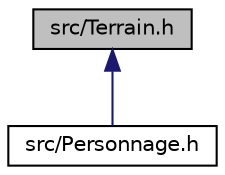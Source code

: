 digraph "src/Terrain.h"
{
 // LATEX_PDF_SIZE
  edge [fontname="Helvetica",fontsize="10",labelfontname="Helvetica",labelfontsize="10"];
  node [fontname="Helvetica",fontsize="10",shape=record];
  Node1 [label="src/Terrain.h",height=0.2,width=0.4,color="black", fillcolor="grey75", style="filled", fontcolor="black",tooltip="fichier de déclaration de la class terrain"];
  Node1 -> Node2 [dir="back",color="midnightblue",fontsize="10",style="solid"];
  Node2 [label="src/Personnage.h",height=0.2,width=0.4,color="black", fillcolor="white", style="filled",URL="$Personnage_8h.html",tooltip="fichier de déclaration de la class Personnage"];
}
